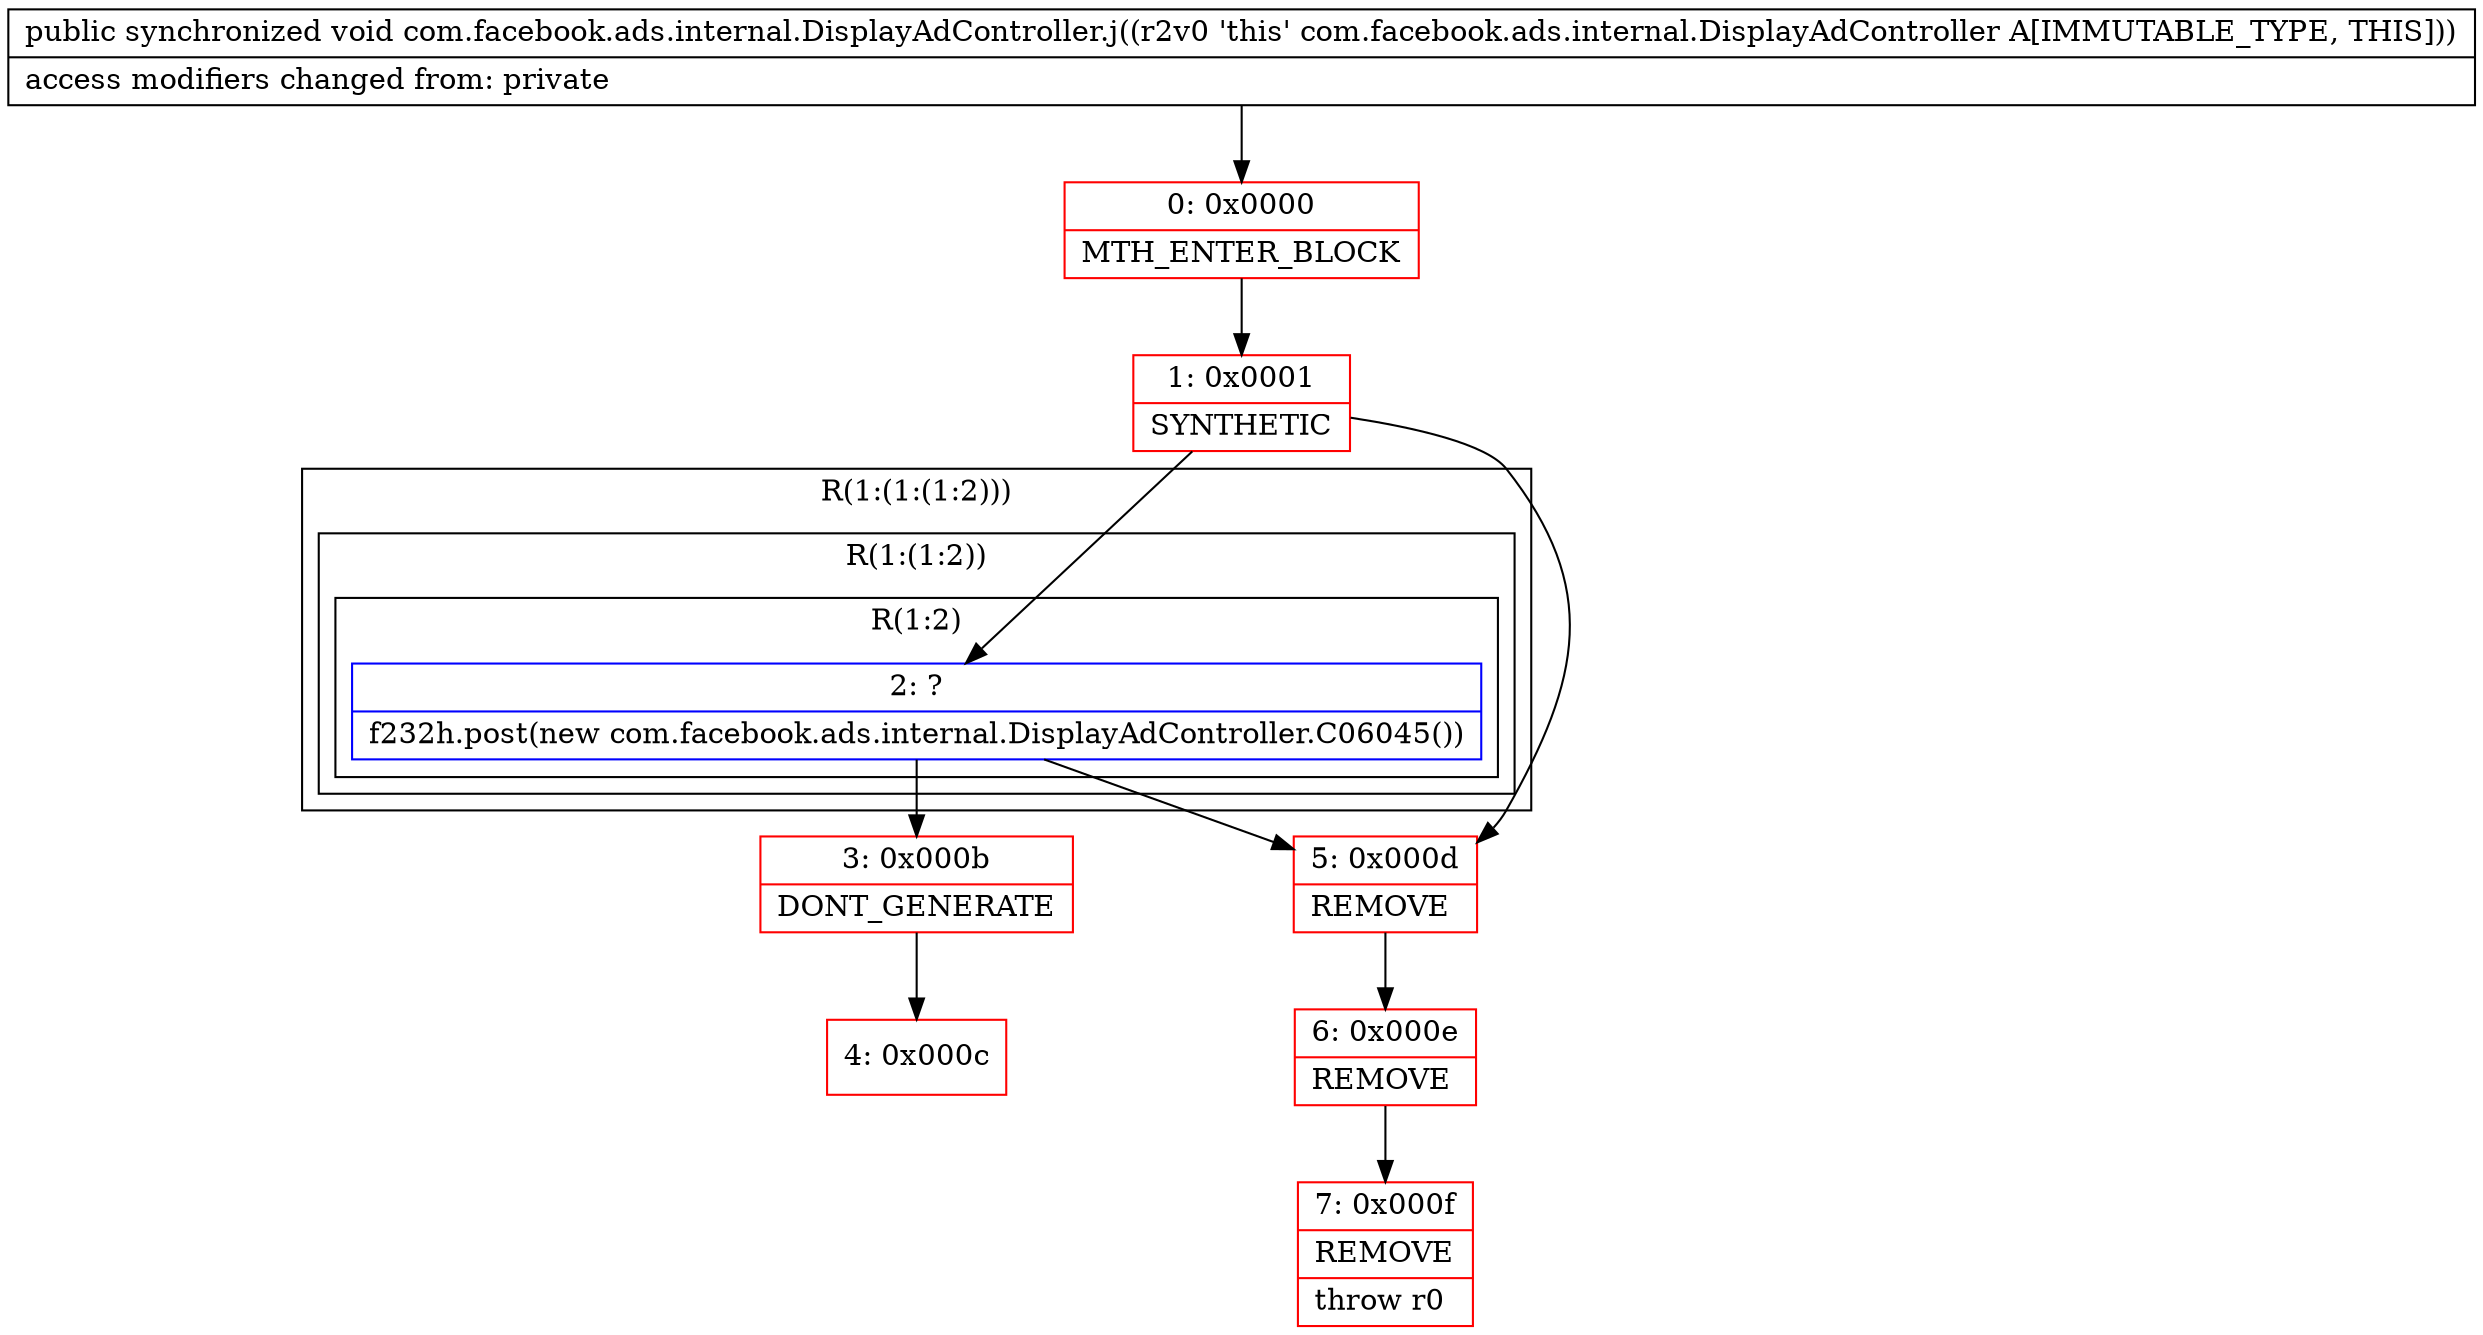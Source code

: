 digraph "CFG forcom.facebook.ads.internal.DisplayAdController.j()V" {
subgraph cluster_Region_1428945227 {
label = "R(1:(1:(1:2)))";
node [shape=record,color=blue];
subgraph cluster_Region_959091312 {
label = "R(1:(1:2))";
node [shape=record,color=blue];
subgraph cluster_Region_1648581415 {
label = "R(1:2)";
node [shape=record,color=blue];
Node_2 [shape=record,label="{2\:\ ?|f232h.post(new com.facebook.ads.internal.DisplayAdController.C06045())\l}"];
}
}
}
Node_0 [shape=record,color=red,label="{0\:\ 0x0000|MTH_ENTER_BLOCK\l}"];
Node_1 [shape=record,color=red,label="{1\:\ 0x0001|SYNTHETIC\l}"];
Node_3 [shape=record,color=red,label="{3\:\ 0x000b|DONT_GENERATE\l}"];
Node_4 [shape=record,color=red,label="{4\:\ 0x000c}"];
Node_5 [shape=record,color=red,label="{5\:\ 0x000d|REMOVE\l}"];
Node_6 [shape=record,color=red,label="{6\:\ 0x000e|REMOVE\l}"];
Node_7 [shape=record,color=red,label="{7\:\ 0x000f|REMOVE\l|throw r0\l}"];
MethodNode[shape=record,label="{public synchronized void com.facebook.ads.internal.DisplayAdController.j((r2v0 'this' com.facebook.ads.internal.DisplayAdController A[IMMUTABLE_TYPE, THIS]))  | access modifiers changed from: private\l}"];
MethodNode -> Node_0;
Node_2 -> Node_3;
Node_2 -> Node_5;
Node_0 -> Node_1;
Node_1 -> Node_2;
Node_1 -> Node_5;
Node_3 -> Node_4;
Node_5 -> Node_6;
Node_6 -> Node_7;
}


